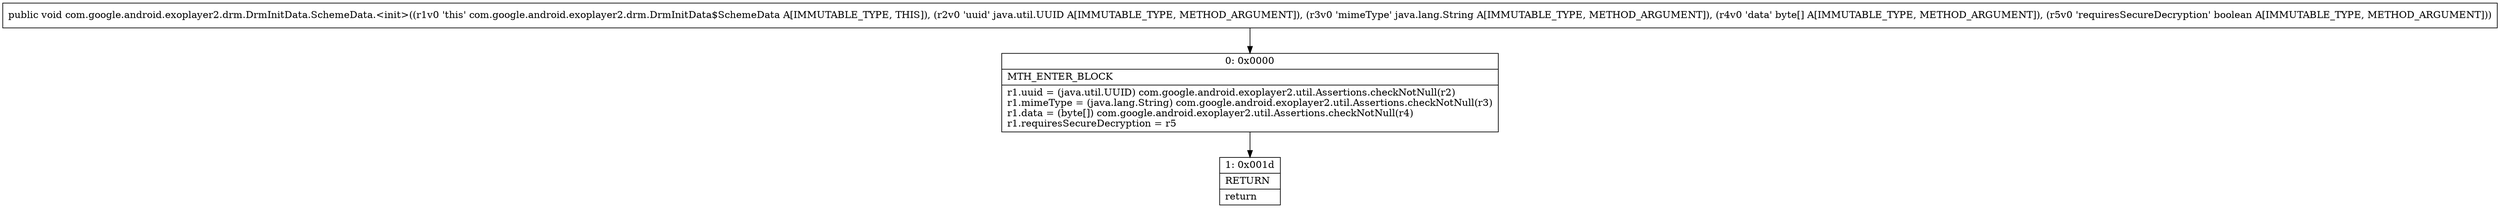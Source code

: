 digraph "CFG forcom.google.android.exoplayer2.drm.DrmInitData.SchemeData.\<init\>(Ljava\/util\/UUID;Ljava\/lang\/String;[BZ)V" {
Node_0 [shape=record,label="{0\:\ 0x0000|MTH_ENTER_BLOCK\l|r1.uuid = (java.util.UUID) com.google.android.exoplayer2.util.Assertions.checkNotNull(r2)\lr1.mimeType = (java.lang.String) com.google.android.exoplayer2.util.Assertions.checkNotNull(r3)\lr1.data = (byte[]) com.google.android.exoplayer2.util.Assertions.checkNotNull(r4)\lr1.requiresSecureDecryption = r5\l}"];
Node_1 [shape=record,label="{1\:\ 0x001d|RETURN\l|return\l}"];
MethodNode[shape=record,label="{public void com.google.android.exoplayer2.drm.DrmInitData.SchemeData.\<init\>((r1v0 'this' com.google.android.exoplayer2.drm.DrmInitData$SchemeData A[IMMUTABLE_TYPE, THIS]), (r2v0 'uuid' java.util.UUID A[IMMUTABLE_TYPE, METHOD_ARGUMENT]), (r3v0 'mimeType' java.lang.String A[IMMUTABLE_TYPE, METHOD_ARGUMENT]), (r4v0 'data' byte[] A[IMMUTABLE_TYPE, METHOD_ARGUMENT]), (r5v0 'requiresSecureDecryption' boolean A[IMMUTABLE_TYPE, METHOD_ARGUMENT])) }"];
MethodNode -> Node_0;
Node_0 -> Node_1;
}

